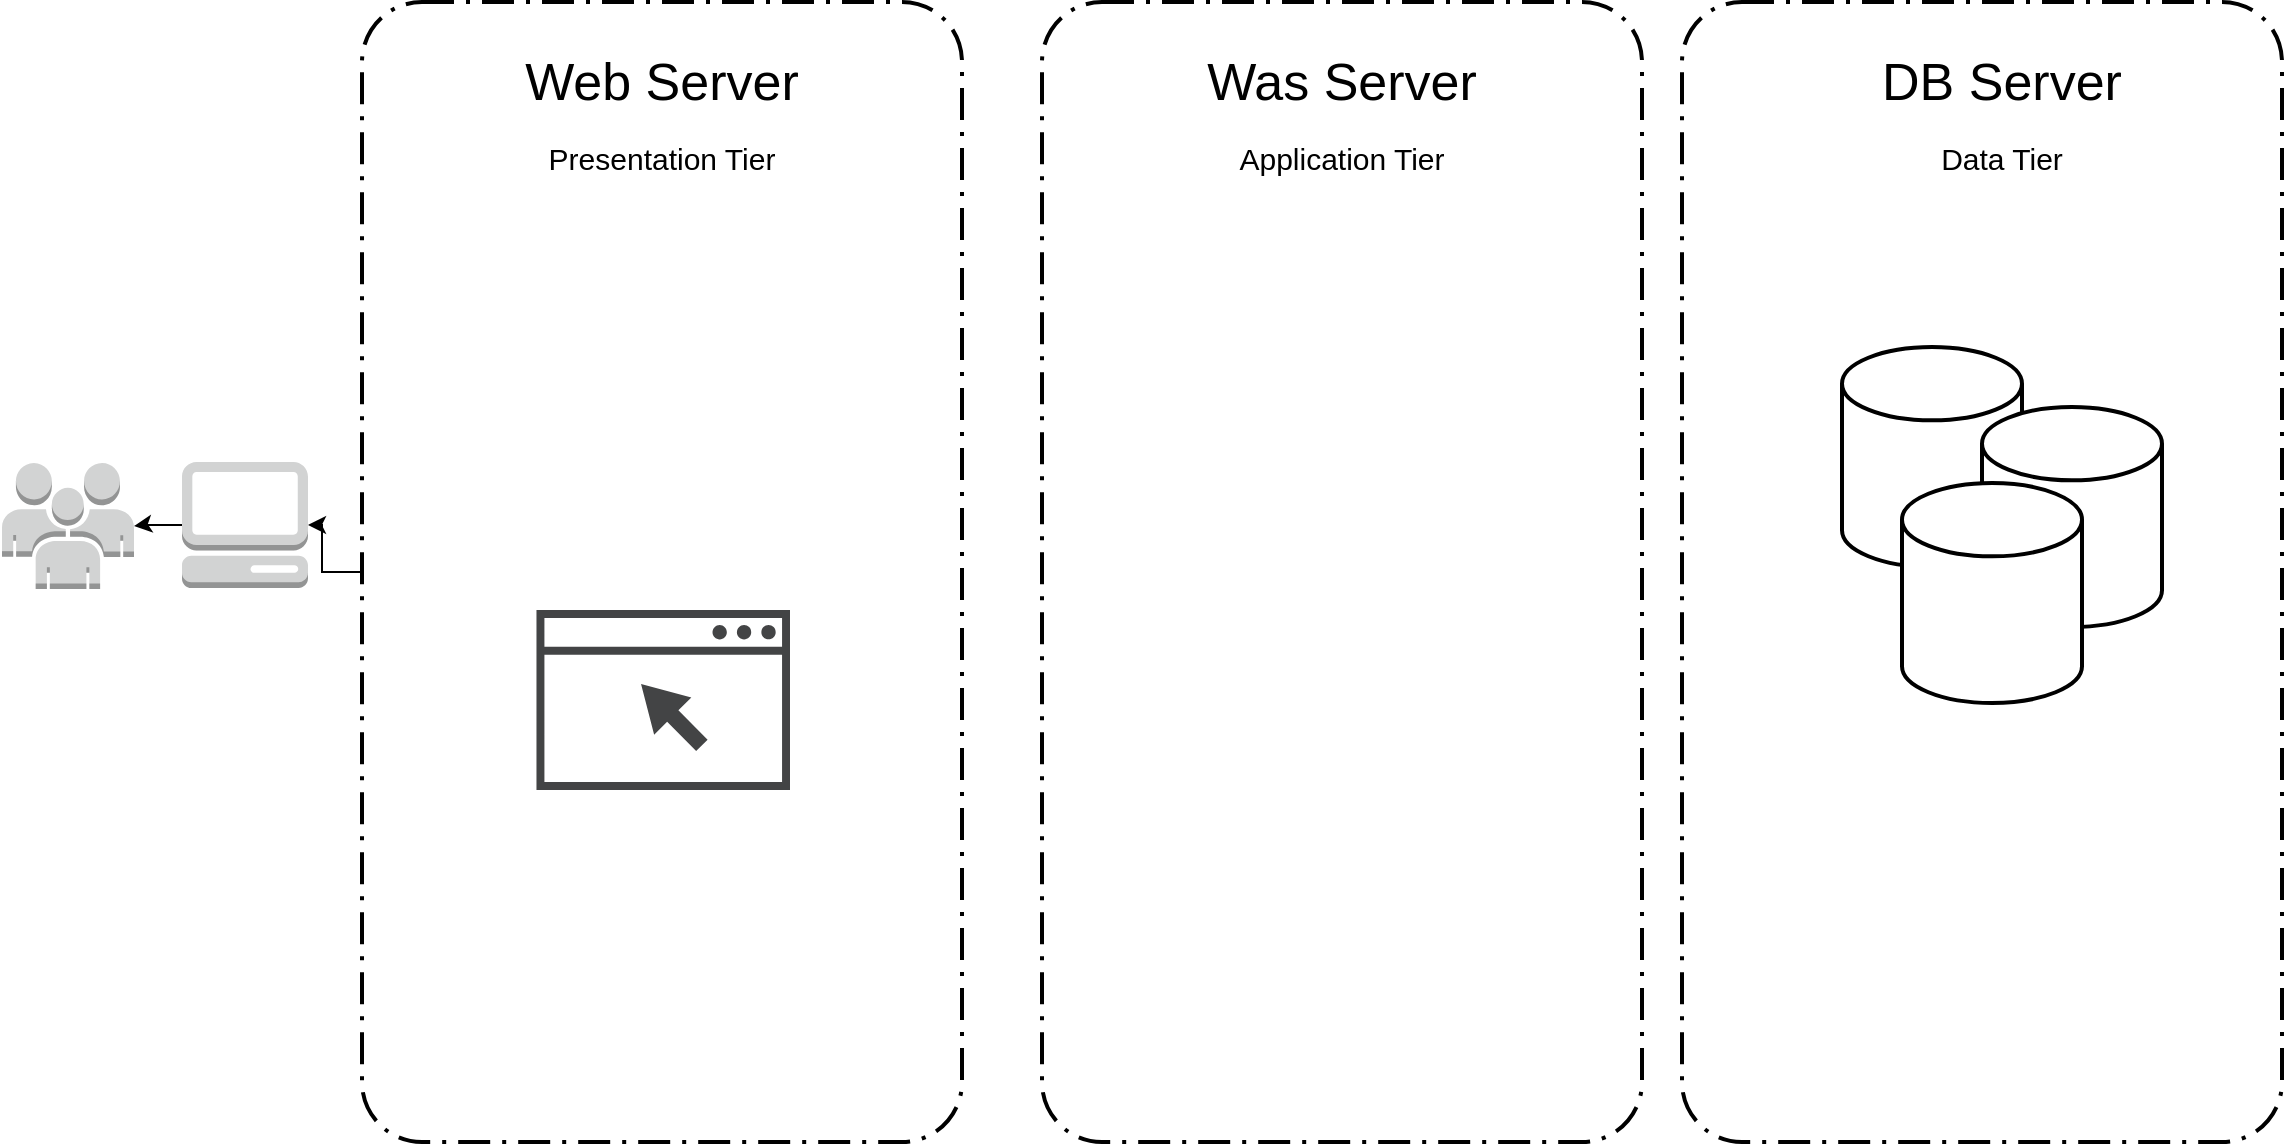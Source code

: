 <mxfile version="20.4.2" type="github">
  <diagram id="1BFLsFC23LwZ4Tyq1mHe" name="페이지-1">
    <mxGraphModel dx="1702" dy="1101" grid="1" gridSize="10" guides="1" tooltips="1" connect="1" arrows="1" fold="1" page="1" pageScale="1" pageWidth="1169" pageHeight="827" math="0" shadow="0">
      <root>
        <mxCell id="0" />
        <mxCell id="1" parent="0" />
        <mxCell id="ipY7upk18AWSS5D93XIC-2" value="" style="outlineConnect=0;dashed=0;verticalLabelPosition=bottom;verticalAlign=top;align=center;html=1;shape=mxgraph.aws3.users;fillColor=#D2D3D3;gradientColor=none;" parent="1" vertex="1">
          <mxGeometry x="10" y="340.5" width="66" height="63" as="geometry" />
        </mxCell>
        <mxCell id="faKOK6Lq2EOhZ4R2kgbc-17" value="" style="edgeStyle=orthogonalEdgeStyle;rounded=0;orthogonalLoop=1;jettySize=auto;html=1;" edge="1" parent="1" source="ipY7upk18AWSS5D93XIC-3" target="ipY7upk18AWSS5D93XIC-2">
          <mxGeometry relative="1" as="geometry" />
        </mxCell>
        <mxCell id="ipY7upk18AWSS5D93XIC-3" value="" style="outlineConnect=0;dashed=0;verticalLabelPosition=bottom;verticalAlign=top;align=center;html=1;shape=mxgraph.aws3.management_console;fillColor=#D2D3D3;gradientColor=none;" parent="1" vertex="1">
          <mxGeometry x="100" y="340" width="63" height="63" as="geometry" />
        </mxCell>
        <mxCell id="faKOK6Lq2EOhZ4R2kgbc-16" value="" style="edgeStyle=orthogonalEdgeStyle;rounded=0;orthogonalLoop=1;jettySize=auto;html=1;" edge="1" parent="1" source="ipY7upk18AWSS5D93XIC-4" target="ipY7upk18AWSS5D93XIC-3">
          <mxGeometry relative="1" as="geometry" />
        </mxCell>
        <mxCell id="ipY7upk18AWSS5D93XIC-4" value="" style="rounded=1;arcSize=10;dashed=1;fillColor=none;gradientColor=none;dashPattern=8 3 1 3;strokeWidth=2;" parent="1" vertex="1">
          <mxGeometry x="190" y="110" width="300" height="570" as="geometry" />
        </mxCell>
        <mxCell id="ipY7upk18AWSS5D93XIC-5" value="" style="rounded=1;arcSize=10;dashed=1;fillColor=none;gradientColor=none;dashPattern=8 3 1 3;strokeWidth=2;" parent="1" vertex="1">
          <mxGeometry x="530" y="110" width="300" height="570" as="geometry" />
        </mxCell>
        <mxCell id="ipY7upk18AWSS5D93XIC-6" value="" style="rounded=1;arcSize=10;dashed=1;fillColor=none;gradientColor=none;dashPattern=8 3 1 3;strokeWidth=2;" parent="1" vertex="1">
          <mxGeometry x="850" y="110" width="300" height="570" as="geometry" />
        </mxCell>
        <mxCell id="faKOK6Lq2EOhZ4R2kgbc-10" value="" style="shape=image;html=1;verticalAlign=top;verticalLabelPosition=bottom;labelBackgroundColor=#ffffff;imageAspect=0;aspect=fixed;image=https://cdn4.iconfinder.com/data/icons/thin-line-icons-for-seo-and-development-1/64/seo_programming-128.png" vertex="1" parent="1">
          <mxGeometry x="608" y="300" width="144" height="144" as="geometry" />
        </mxCell>
        <mxCell id="faKOK6Lq2EOhZ4R2kgbc-14" value="" style="sketch=0;pointerEvents=1;shadow=0;dashed=0;html=1;strokeColor=none;fillColor=#434445;aspect=fixed;labelPosition=center;verticalLabelPosition=bottom;verticalAlign=top;align=center;outlineConnect=0;shape=mxgraph.vvd.web_browser;" vertex="1" parent="1">
          <mxGeometry x="277.24" y="414" width="126.76" height="90" as="geometry" />
        </mxCell>
        <mxCell id="faKOK6Lq2EOhZ4R2kgbc-15" value="" style="shape=image;html=1;verticalAlign=top;verticalLabelPosition=bottom;labelBackgroundColor=#ffffff;imageAspect=0;aspect=fixed;image=https://cdn4.iconfinder.com/data/icons/minicons-3/640/dialog_box_black-128.png" vertex="1" parent="1">
          <mxGeometry x="276" y="220" width="128" height="128" as="geometry" />
        </mxCell>
        <mxCell id="faKOK6Lq2EOhZ4R2kgbc-21" value="" style="group" vertex="1" connectable="0" parent="1">
          <mxGeometry x="930" y="282.5" width="160" height="178" as="geometry" />
        </mxCell>
        <mxCell id="faKOK6Lq2EOhZ4R2kgbc-18" value="" style="strokeWidth=2;html=1;shape=mxgraph.flowchart.database;whiteSpace=wrap;" vertex="1" parent="faKOK6Lq2EOhZ4R2kgbc-21">
          <mxGeometry width="90" height="110" as="geometry" />
        </mxCell>
        <mxCell id="faKOK6Lq2EOhZ4R2kgbc-20" value="" style="strokeWidth=2;html=1;shape=mxgraph.flowchart.database;whiteSpace=wrap;" vertex="1" parent="faKOK6Lq2EOhZ4R2kgbc-21">
          <mxGeometry x="70" y="30" width="90" height="110" as="geometry" />
        </mxCell>
        <mxCell id="faKOK6Lq2EOhZ4R2kgbc-19" value="" style="strokeWidth=2;html=1;shape=mxgraph.flowchart.database;whiteSpace=wrap;" vertex="1" parent="faKOK6Lq2EOhZ4R2kgbc-21">
          <mxGeometry x="30" y="68" width="90" height="110" as="geometry" />
        </mxCell>
        <mxCell id="faKOK6Lq2EOhZ4R2kgbc-22" value="&lt;font style=&quot;font-size: 26px;&quot;&gt;Web Server&lt;/font&gt;" style="text;html=1;strokeColor=none;fillColor=none;align=center;verticalAlign=middle;whiteSpace=wrap;rounded=0;" vertex="1" parent="1">
          <mxGeometry x="260" y="130" width="160" height="40" as="geometry" />
        </mxCell>
        <mxCell id="faKOK6Lq2EOhZ4R2kgbc-23" value="&lt;font style=&quot;font-size: 26px;&quot;&gt;Was Server&lt;/font&gt;" style="text;html=1;strokeColor=none;fillColor=none;align=center;verticalAlign=middle;whiteSpace=wrap;rounded=0;" vertex="1" parent="1">
          <mxGeometry x="600" y="130" width="160" height="40" as="geometry" />
        </mxCell>
        <mxCell id="faKOK6Lq2EOhZ4R2kgbc-24" value="&lt;font style=&quot;font-size: 26px;&quot;&gt;DB Server&lt;/font&gt;" style="text;html=1;strokeColor=none;fillColor=none;align=center;verticalAlign=middle;whiteSpace=wrap;rounded=0;" vertex="1" parent="1">
          <mxGeometry x="930" y="130" width="160" height="40" as="geometry" />
        </mxCell>
        <mxCell id="faKOK6Lq2EOhZ4R2kgbc-25" value="&lt;font style=&quot;font-size: 15px;&quot;&gt;Presentation Tier&lt;/font&gt;" style="text;html=1;strokeColor=none;fillColor=none;align=center;verticalAlign=middle;whiteSpace=wrap;rounded=0;fontSize=26;" vertex="1" parent="1">
          <mxGeometry x="270" y="170" width="140" height="30" as="geometry" />
        </mxCell>
        <mxCell id="faKOK6Lq2EOhZ4R2kgbc-26" value="&lt;font style=&quot;font-size: 15px;&quot;&gt;Application Tier&lt;/font&gt;" style="text;html=1;strokeColor=none;fillColor=none;align=center;verticalAlign=middle;whiteSpace=wrap;rounded=0;fontSize=26;" vertex="1" parent="1">
          <mxGeometry x="610" y="170" width="140" height="30" as="geometry" />
        </mxCell>
        <mxCell id="faKOK6Lq2EOhZ4R2kgbc-27" value="&lt;font style=&quot;font-size: 15px;&quot;&gt;Data Tier&lt;/font&gt;" style="text;html=1;strokeColor=none;fillColor=none;align=center;verticalAlign=middle;whiteSpace=wrap;rounded=0;fontSize=26;" vertex="1" parent="1">
          <mxGeometry x="940" y="170" width="140" height="30" as="geometry" />
        </mxCell>
      </root>
    </mxGraphModel>
  </diagram>
</mxfile>
